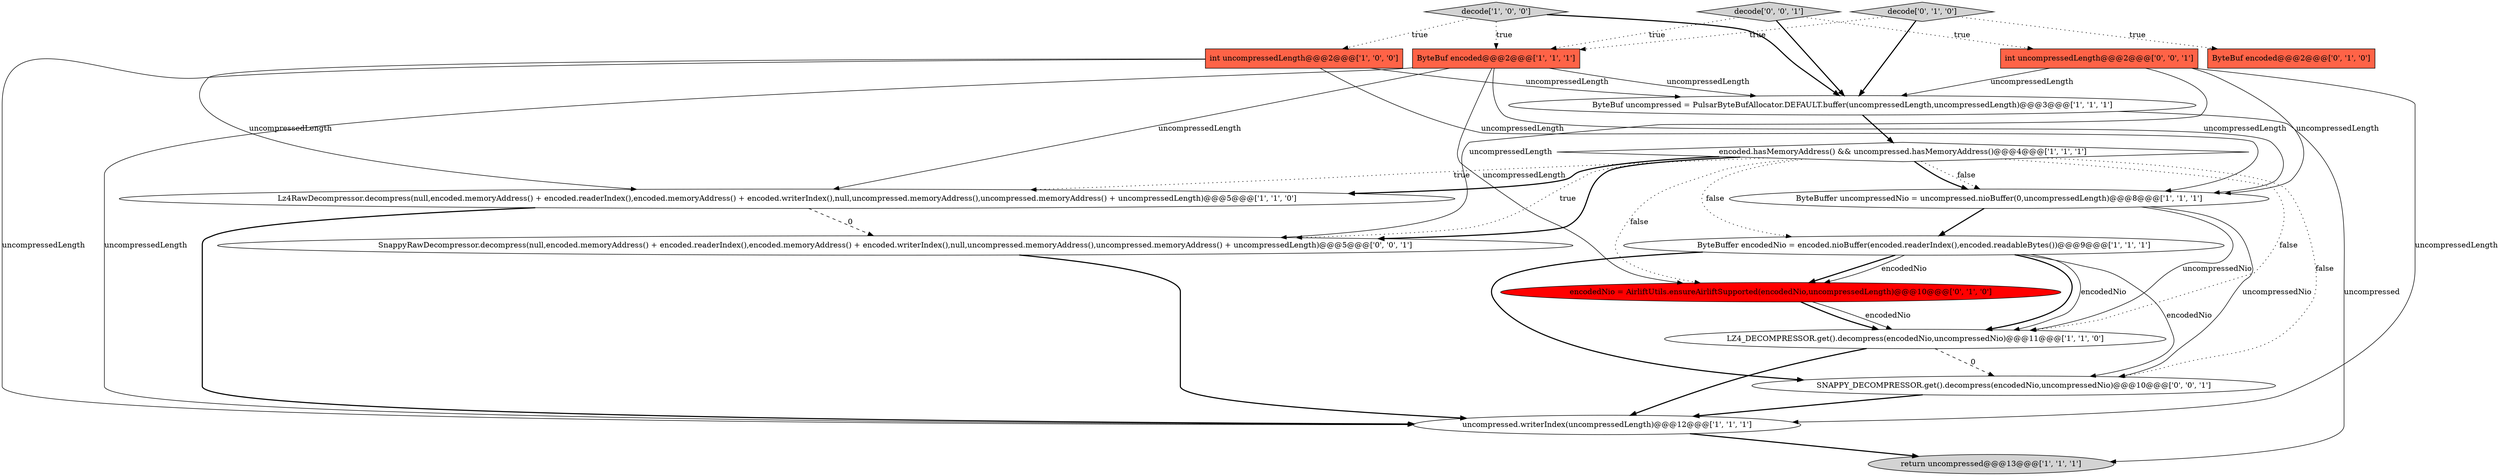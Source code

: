 digraph {
15 [style = filled, label = "decode['0', '0', '1']", fillcolor = lightgray, shape = diamond image = "AAA0AAABBB3BBB"];
13 [style = filled, label = "encodedNio = AirliftUtils.ensureAirliftSupported(encodedNio,uncompressedLength)@@@10@@@['0', '1', '0']", fillcolor = red, shape = ellipse image = "AAA1AAABBB2BBB"];
3 [style = filled, label = "ByteBuf uncompressed = PulsarByteBufAllocator.DEFAULT.buffer(uncompressedLength,uncompressedLength)@@@3@@@['1', '1', '1']", fillcolor = white, shape = ellipse image = "AAA0AAABBB1BBB"];
12 [style = filled, label = "ByteBuf encoded@@@2@@@['0', '1', '0']", fillcolor = tomato, shape = box image = "AAA0AAABBB2BBB"];
0 [style = filled, label = "encoded.hasMemoryAddress() && uncompressed.hasMemoryAddress()@@@4@@@['1', '1', '1']", fillcolor = white, shape = diamond image = "AAA0AAABBB1BBB"];
1 [style = filled, label = "uncompressed.writerIndex(uncompressedLength)@@@12@@@['1', '1', '1']", fillcolor = white, shape = ellipse image = "AAA0AAABBB1BBB"];
6 [style = filled, label = "ByteBuffer encodedNio = encoded.nioBuffer(encoded.readerIndex(),encoded.readableBytes())@@@9@@@['1', '1', '1']", fillcolor = white, shape = ellipse image = "AAA0AAABBB1BBB"];
4 [style = filled, label = "ByteBuf encoded@@@2@@@['1', '1', '1']", fillcolor = tomato, shape = box image = "AAA0AAABBB1BBB"];
8 [style = filled, label = "decode['1', '0', '0']", fillcolor = lightgray, shape = diamond image = "AAA0AAABBB1BBB"];
9 [style = filled, label = "Lz4RawDecompressor.decompress(null,encoded.memoryAddress() + encoded.readerIndex(),encoded.memoryAddress() + encoded.writerIndex(),null,uncompressed.memoryAddress(),uncompressed.memoryAddress() + uncompressedLength)@@@5@@@['1', '1', '0']", fillcolor = white, shape = ellipse image = "AAA0AAABBB1BBB"];
10 [style = filled, label = "LZ4_DECOMPRESSOR.get().decompress(encodedNio,uncompressedNio)@@@11@@@['1', '1', '0']", fillcolor = white, shape = ellipse image = "AAA0AAABBB1BBB"];
11 [style = filled, label = "decode['0', '1', '0']", fillcolor = lightgray, shape = diamond image = "AAA0AAABBB2BBB"];
2 [style = filled, label = "int uncompressedLength@@@2@@@['1', '0', '0']", fillcolor = tomato, shape = box image = "AAA0AAABBB1BBB"];
5 [style = filled, label = "ByteBuffer uncompressedNio = uncompressed.nioBuffer(0,uncompressedLength)@@@8@@@['1', '1', '1']", fillcolor = white, shape = ellipse image = "AAA0AAABBB1BBB"];
17 [style = filled, label = "SNAPPY_DECOMPRESSOR.get().decompress(encodedNio,uncompressedNio)@@@10@@@['0', '0', '1']", fillcolor = white, shape = ellipse image = "AAA0AAABBB3BBB"];
16 [style = filled, label = "SnappyRawDecompressor.decompress(null,encoded.memoryAddress() + encoded.readerIndex(),encoded.memoryAddress() + encoded.writerIndex(),null,uncompressed.memoryAddress(),uncompressed.memoryAddress() + uncompressedLength)@@@5@@@['0', '0', '1']", fillcolor = white, shape = ellipse image = "AAA0AAABBB3BBB"];
14 [style = filled, label = "int uncompressedLength@@@2@@@['0', '0', '1']", fillcolor = tomato, shape = box image = "AAA0AAABBB3BBB"];
7 [style = filled, label = "return uncompressed@@@13@@@['1', '1', '1']", fillcolor = lightgray, shape = ellipse image = "AAA0AAABBB1BBB"];
2->5 [style = solid, label="uncompressedLength"];
6->17 [style = bold, label=""];
13->10 [style = bold, label=""];
0->16 [style = bold, label=""];
0->9 [style = bold, label=""];
9->16 [style = dashed, label="0"];
17->1 [style = bold, label=""];
0->6 [style = dotted, label="false"];
5->17 [style = solid, label="uncompressedNio"];
8->2 [style = dotted, label="true"];
11->12 [style = dotted, label="true"];
8->3 [style = bold, label=""];
3->7 [style = solid, label="uncompressed"];
6->17 [style = solid, label="encodedNio"];
0->17 [style = dotted, label="false"];
4->13 [style = solid, label="uncompressedLength"];
11->4 [style = dotted, label="true"];
15->14 [style = dotted, label="true"];
15->3 [style = bold, label=""];
1->7 [style = bold, label=""];
8->4 [style = dotted, label="true"];
0->10 [style = dotted, label="false"];
15->4 [style = dotted, label="true"];
3->0 [style = bold, label=""];
2->3 [style = solid, label="uncompressedLength"];
14->16 [style = solid, label="uncompressedLength"];
4->1 [style = solid, label="uncompressedLength"];
13->10 [style = solid, label="encodedNio"];
5->6 [style = bold, label=""];
16->1 [style = bold, label=""];
11->3 [style = bold, label=""];
4->3 [style = solid, label="uncompressedLength"];
2->9 [style = solid, label="uncompressedLength"];
2->1 [style = solid, label="uncompressedLength"];
6->10 [style = bold, label=""];
6->13 [style = bold, label=""];
6->13 [style = solid, label="encodedNio"];
10->17 [style = dashed, label="0"];
6->10 [style = solid, label="encodedNio"];
0->5 [style = dotted, label="false"];
4->5 [style = solid, label="uncompressedLength"];
14->1 [style = solid, label="uncompressedLength"];
5->10 [style = solid, label="uncompressedNio"];
0->16 [style = dotted, label="true"];
0->13 [style = dotted, label="false"];
9->1 [style = bold, label=""];
10->1 [style = bold, label=""];
0->9 [style = dotted, label="true"];
4->9 [style = solid, label="uncompressedLength"];
0->5 [style = bold, label=""];
14->3 [style = solid, label="uncompressedLength"];
14->5 [style = solid, label="uncompressedLength"];
}
